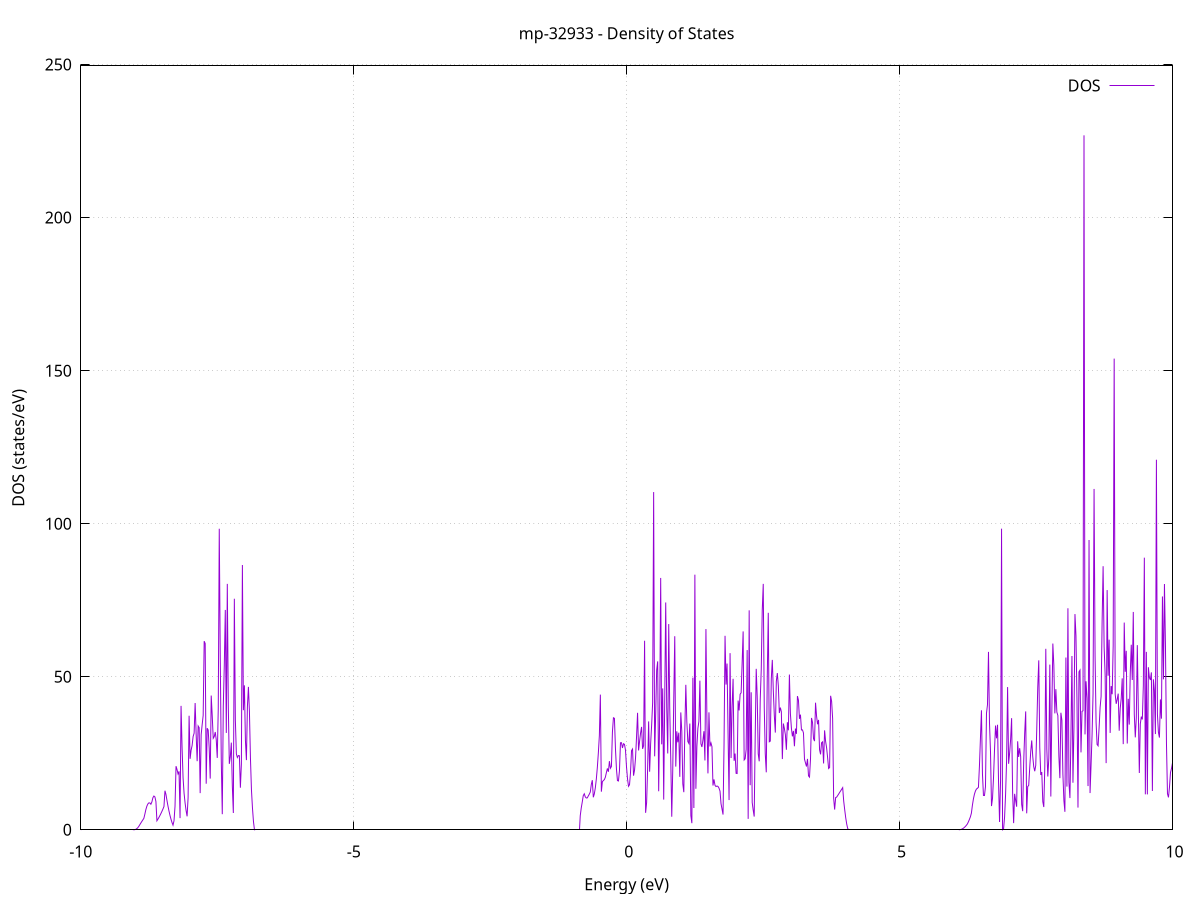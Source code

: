 set title 'mp-32933 - Density of States'
set xlabel 'Energy (eV)'
set ylabel 'DOS (states/eV)'
set grid
set xrange [-10:10]
set yrange [0:249.562]
set xzeroaxis lt -1
set terminal png size 800,600
set output 'mp-32933_dos_gnuplot.png'
plot '-' using 1:2 with lines title 'DOS'
-22.587000 0.000000
-22.568500 0.000000
-22.550100 0.000000
-22.531700 0.000000
-22.513300 0.000000
-22.494900 0.000000
-22.476400 0.000000
-22.458000 0.000000
-22.439600 0.000000
-22.421200 0.000000
-22.402800 0.000000
-22.384300 0.000000
-22.365900 0.000000
-22.347500 0.000000
-22.329100 0.000000
-22.310700 0.000000
-22.292200 0.000000
-22.273800 0.000000
-22.255400 0.000000
-22.237000 0.000000
-22.218500 0.000000
-22.200100 0.000000
-22.181700 0.000000
-22.163300 0.000000
-22.144900 0.000000
-22.126400 0.000000
-22.108000 0.000000
-22.089600 0.000000
-22.071200 0.000000
-22.052800 0.000000
-22.034300 0.000000
-22.015900 0.000000
-21.997500 0.000000
-21.979100 0.000000
-21.960700 0.000000
-21.942200 0.000000
-21.923800 0.000000
-21.905400 0.000000
-21.887000 0.000000
-21.868500 0.000000
-21.850100 0.000000
-21.831700 0.000000
-21.813300 0.000000
-21.794900 0.000000
-21.776400 0.000000
-21.758000 0.000000
-21.739600 0.000000
-21.721200 0.000000
-21.702800 0.000000
-21.684300 0.000000
-21.665900 0.000000
-21.647500 0.000000
-21.629100 0.000000
-21.610700 0.000000
-21.592200 0.000000
-21.573800 0.000000
-21.555400 0.000000
-21.537000 0.000000
-21.518500 0.000000
-21.500100 0.000000
-21.481700 0.000000
-21.463300 0.000000
-21.444900 0.000000
-21.426400 0.000000
-21.408000 0.000000
-21.389600 0.000000
-21.371200 0.000000
-21.352800 0.000000
-21.334300 0.000000
-21.315900 0.000000
-21.297500 0.000000
-21.279100 0.000000
-21.260600 0.000000
-21.242200 0.000000
-21.223800 0.000000
-21.205400 0.000000
-21.187000 0.000000
-21.168500 0.000000
-21.150100 0.000000
-21.131700 0.000000
-21.113300 0.000000
-21.094900 0.000000
-21.076400 0.000000
-21.058000 0.000000
-21.039600 0.000000
-21.021200 0.000000
-21.002800 0.000000
-20.984300 0.000000
-20.965900 0.000000
-20.947500 0.000000
-20.929100 0.000000
-20.910600 405.740900
-20.892200 0.000000
-20.873800 0.000000
-20.855400 0.000000
-20.837000 382.635800
-20.818500 0.000000
-20.800100 258.250400
-20.781700 924.060400
-20.763300 295.358100
-20.744900 224.118300
-20.726400 0.000000
-20.708000 0.000000
-20.689600 0.000000
-20.671200 0.000000
-20.652800 0.000000
-20.634300 0.000000
-20.615900 740.059800
-20.597500 21.011400
-20.579100 389.252000
-20.560600 163.058600
-20.542200 0.000000
-20.523800 0.000000
-20.505400 0.000000
-20.487000 0.000000
-20.468500 0.000000
-20.450100 0.000000
-20.431700 0.000000
-20.413300 0.000000
-20.394900 0.000000
-20.376400 0.000000
-20.358000 0.000000
-20.339600 0.000000
-20.321200 0.000000
-20.302800 0.000000
-20.284300 0.000000
-20.265900 0.000000
-20.247500 0.000000
-20.229100 0.000000
-20.210600 0.000000
-20.192200 0.000000
-20.173800 0.000000
-20.155400 0.000000
-20.137000 0.000000
-20.118500 0.000000
-20.100100 0.000000
-20.081700 0.000000
-20.063300 0.000000
-20.044900 0.000000
-20.026400 0.000000
-20.008000 0.000000
-19.989600 0.000000
-19.971200 0.000000
-19.952700 0.000000
-19.934300 0.000000
-19.915900 0.000000
-19.897500 0.000000
-19.879100 0.000000
-19.860600 0.000000
-19.842200 0.000000
-19.823800 0.000000
-19.805400 0.000000
-19.787000 0.000000
-19.768500 0.000000
-19.750100 0.000000
-19.731700 0.000000
-19.713300 0.000000
-19.694900 0.000000
-19.676400 0.000000
-19.658000 0.000000
-19.639600 0.000000
-19.621200 0.000000
-19.602700 0.000000
-19.584300 0.000000
-19.565900 0.000000
-19.547500 0.000000
-19.529100 0.000000
-19.510600 0.000000
-19.492200 0.000000
-19.473800 0.000000
-19.455400 0.000000
-19.437000 0.000000
-19.418500 0.000000
-19.400100 0.000000
-19.381700 0.000000
-19.363300 0.000000
-19.344900 0.000000
-19.326400 0.000000
-19.308000 0.000000
-19.289600 0.000000
-19.271200 0.000000
-19.252700 0.000000
-19.234300 0.000000
-19.215900 0.000000
-19.197500 0.000000
-19.179100 0.000000
-19.160600 0.000000
-19.142200 0.000000
-19.123800 0.000000
-19.105400 0.000000
-19.087000 0.000000
-19.068500 0.000000
-19.050100 0.000000
-19.031700 0.000000
-19.013300 0.000000
-18.994900 0.000000
-18.976400 0.000000
-18.958000 0.000000
-18.939600 0.000000
-18.921200 0.000000
-18.902700 0.000000
-18.884300 0.000000
-18.865900 0.000000
-18.847500 0.000000
-18.829100 0.000000
-18.810600 0.000000
-18.792200 0.000000
-18.773800 0.000000
-18.755400 0.000000
-18.737000 0.000000
-18.718500 0.000000
-18.700100 0.000000
-18.681700 0.000000
-18.663300 0.000000
-18.644800 0.000000
-18.626400 0.000000
-18.608000 0.000000
-18.589600 0.000000
-18.571200 0.000000
-18.552700 0.000000
-18.534300 0.000000
-18.515900 0.000000
-18.497500 0.000000
-18.479100 0.000000
-18.460600 0.000000
-18.442200 0.000000
-18.423800 0.000000
-18.405400 0.000000
-18.387000 0.000000
-18.368500 0.000000
-18.350100 0.000000
-18.331700 0.000000
-18.313300 0.000000
-18.294800 0.000000
-18.276400 0.000000
-18.258000 0.000000
-18.239600 0.000000
-18.221200 0.000000
-18.202700 0.000000
-18.184300 0.000000
-18.165900 0.000000
-18.147500 0.000000
-18.129100 0.000000
-18.110600 0.000000
-18.092200 0.000000
-18.073800 0.000000
-18.055400 0.000000
-18.037000 0.000000
-18.018500 0.000000
-18.000100 0.000000
-17.981700 0.000000
-17.963300 0.000000
-17.944800 0.000000
-17.926400 0.000000
-17.908000 0.000000
-17.889600 0.000000
-17.871200 0.000000
-17.852700 0.000000
-17.834300 0.000000
-17.815900 0.000000
-17.797500 0.000000
-17.779100 0.000000
-17.760600 0.000000
-17.742200 0.000000
-17.723800 0.000000
-17.705400 0.000000
-17.687000 0.000000
-17.668500 0.000000
-17.650100 0.000000
-17.631700 0.000000
-17.613300 0.000000
-17.594800 0.000000
-17.576400 0.000000
-17.558000 0.000000
-17.539600 0.000000
-17.521200 0.000000
-17.502700 0.000000
-17.484300 0.000000
-17.465900 0.000000
-17.447500 0.000000
-17.429100 0.000000
-17.410600 0.000000
-17.392200 0.000000
-17.373800 0.000000
-17.355400 0.000000
-17.336900 0.000000
-17.318500 0.000000
-17.300100 0.000000
-17.281700 0.000000
-17.263300 0.000000
-17.244800 0.000000
-17.226400 0.000000
-17.208000 0.000000
-17.189600 0.000000
-17.171200 0.000000
-17.152700 0.000000
-17.134300 0.000000
-17.115900 0.000000
-17.097500 0.000000
-17.079100 0.000000
-17.060600 0.000000
-17.042200 0.000000
-17.023800 0.000000
-17.005400 0.000000
-16.986900 0.000000
-16.968500 0.000000
-16.950100 0.000000
-16.931700 0.000000
-16.913300 0.000000
-16.894800 0.000000
-16.876400 0.000000
-16.858000 0.000000
-16.839600 0.000000
-16.821200 0.000000
-16.802700 0.000000
-16.784300 0.000000
-16.765900 0.000000
-16.747500 0.000000
-16.729100 0.000000
-16.710600 0.000000
-16.692200 0.000000
-16.673800 0.000000
-16.655400 0.000000
-16.636900 0.000000
-16.618500 0.000000
-16.600100 0.000000
-16.581700 0.000000
-16.563300 0.000000
-16.544800 0.000000
-16.526400 0.000000
-16.508000 0.000000
-16.489600 0.000000
-16.471200 0.000000
-16.452700 0.000000
-16.434300 0.000000
-16.415900 0.000000
-16.397500 0.000000
-16.379100 0.000000
-16.360600 0.000000
-16.342200 0.000000
-16.323800 0.000000
-16.305400 0.000000
-16.286900 0.000000
-16.268500 0.000000
-16.250100 0.000000
-16.231700 0.000000
-16.213300 0.000000
-16.194800 0.000000
-16.176400 0.000000
-16.158000 0.000000
-16.139600 0.000000
-16.121200 0.000000
-16.102700 0.000000
-16.084300 0.000000
-16.065900 0.000000
-16.047500 0.000000
-16.029000 0.000000
-16.010600 0.000000
-15.992200 0.000000
-15.973800 0.000000
-15.955400 0.000000
-15.936900 0.000000
-15.918500 0.000000
-15.900100 0.000000
-15.881700 0.000000
-15.863300 0.000000
-15.844800 0.000000
-15.826400 0.000000
-15.808000 0.000000
-15.789600 0.000000
-15.771200 0.000000
-15.752700 0.000000
-15.734300 0.000000
-15.715900 0.000000
-15.697500 0.000000
-15.679000 0.000000
-15.660600 0.000000
-15.642200 0.000000
-15.623800 0.000000
-15.605400 0.000000
-15.586900 0.000000
-15.568500 0.000000
-15.550100 0.000000
-15.531700 0.000000
-15.513300 0.000000
-15.494800 0.000000
-15.476400 0.000000
-15.458000 0.000000
-15.439600 0.000000
-15.421200 0.000000
-15.402700 0.000000
-15.384300 0.000000
-15.365900 0.000000
-15.347500 0.000000
-15.329000 0.000000
-15.310600 0.000000
-15.292200 0.000000
-15.273800 0.000000
-15.255400 0.000000
-15.236900 0.000000
-15.218500 0.000000
-15.200100 0.000000
-15.181700 0.000000
-15.163300 0.000000
-15.144800 0.000000
-15.126400 0.000000
-15.108000 0.000000
-15.089600 0.000000
-15.071200 0.000000
-15.052700 0.000000
-15.034300 0.000000
-15.015900 0.000000
-14.997500 0.000000
-14.979000 0.000000
-14.960600 0.000000
-14.942200 0.000000
-14.923800 0.000000
-14.905400 0.000000
-14.886900 0.000000
-14.868500 0.000000
-14.850100 0.000000
-14.831700 0.000000
-14.813300 0.000000
-14.794800 0.000000
-14.776400 0.000000
-14.758000 0.000000
-14.739600 0.000000
-14.721100 0.000000
-14.702700 0.000000
-14.684300 0.000000
-14.665900 0.000000
-14.647500 0.000000
-14.629000 0.000000
-14.610600 0.000000
-14.592200 0.000000
-14.573800 0.000000
-14.555400 0.000000
-14.536900 0.000000
-14.518500 0.000000
-14.500100 0.000000
-14.481700 0.000000
-14.463300 0.000000
-14.444800 0.000000
-14.426400 0.000000
-14.408000 0.000000
-14.389600 0.000000
-14.371100 0.000000
-14.352700 0.000000
-14.334300 0.000000
-14.315900 0.000000
-14.297500 0.000000
-14.279000 0.000000
-14.260600 0.000000
-14.242200 0.000000
-14.223800 0.000000
-14.205400 0.000000
-14.186900 0.000000
-14.168500 0.000000
-14.150100 0.000000
-14.131700 0.000000
-14.113300 0.000000
-14.094800 0.000000
-14.076400 0.000000
-14.058000 0.000000
-14.039600 0.000000
-14.021100 0.000000
-14.002700 0.000000
-13.984300 0.000000
-13.965900 0.000000
-13.947500 0.000000
-13.929000 0.000000
-13.910600 0.000000
-13.892200 0.000000
-13.873800 0.000000
-13.855400 0.000000
-13.836900 0.000000
-13.818500 0.000000
-13.800100 0.000000
-13.781700 0.000000
-13.763300 0.000000
-13.744800 0.000000
-13.726400 0.000000
-13.708000 0.000000
-13.689600 0.000000
-13.671100 0.000000
-13.652700 0.000000
-13.634300 0.000000
-13.615900 0.000000
-13.597500 0.000000
-13.579000 0.000000
-13.560600 0.000000
-13.542200 0.000000
-13.523800 0.000000
-13.505400 0.000000
-13.486900 0.000000
-13.468500 0.000000
-13.450100 0.000000
-13.431700 0.000000
-13.413200 0.000000
-13.394800 0.000000
-13.376400 0.000000
-13.358000 0.000000
-13.339600 0.000000
-13.321100 0.000000
-13.302700 0.000000
-13.284300 0.000000
-13.265900 0.000000
-13.247500 0.000000
-13.229000 0.000000
-13.210600 0.000000
-13.192200 0.000000
-13.173800 0.000000
-13.155400 0.000000
-13.136900 0.000000
-13.118500 0.000000
-13.100100 0.000000
-13.081700 0.000000
-13.063200 0.000000
-13.044800 0.000000
-13.026400 0.000000
-13.008000 0.000000
-12.989600 0.000000
-12.971100 0.000000
-12.952700 0.000000
-12.934300 0.000000
-12.915900 0.000000
-12.897500 0.000000
-12.879000 0.000000
-12.860600 0.000000
-12.842200 0.000000
-12.823800 0.000000
-12.805400 0.000000
-12.786900 0.000000
-12.768500 0.000000
-12.750100 0.000000
-12.731700 0.000000
-12.713200 0.000000
-12.694800 0.000000
-12.676400 0.000000
-12.658000 0.000000
-12.639600 0.000000
-12.621100 0.000000
-12.602700 0.000000
-12.584300 0.000000
-12.565900 0.000000
-12.547500 0.000000
-12.529000 0.000000
-12.510600 0.000000
-12.492200 0.000000
-12.473800 0.000000
-12.455400 0.000000
-12.436900 0.000000
-12.418500 0.000000
-12.400100 0.000000
-12.381700 0.000000
-12.363200 0.000000
-12.344800 0.000000
-12.326400 0.000000
-12.308000 0.000000
-12.289600 0.000000
-12.271100 0.000000
-12.252700 0.000000
-12.234300 0.000000
-12.215900 0.000000
-12.197500 0.000000
-12.179000 0.000000
-12.160600 0.000000
-12.142200 0.000000
-12.123800 0.000000
-12.105300 0.000000
-12.086900 0.000000
-12.068500 0.000000
-12.050100 0.000000
-12.031700 0.000000
-12.013200 0.000000
-11.994800 0.000000
-11.976400 0.000000
-11.958000 0.000000
-11.939600 0.000000
-11.921100 0.000000
-11.902700 0.000000
-11.884300 0.000000
-11.865900 0.000000
-11.847500 0.000000
-11.829000 0.000000
-11.810600 0.000000
-11.792200 0.000000
-11.773800 0.000000
-11.755300 0.000000
-11.736900 0.000000
-11.718500 0.000000
-11.700100 0.000000
-11.681700 0.000000
-11.663200 0.000000
-11.644800 0.000000
-11.626400 0.000000
-11.608000 0.000000
-11.589600 0.000000
-11.571100 0.000000
-11.552700 0.000000
-11.534300 0.000000
-11.515900 0.000000
-11.497500 0.000000
-11.479000 0.000000
-11.460600 0.000000
-11.442200 0.000000
-11.423800 0.000000
-11.405300 0.000000
-11.386900 0.000000
-11.368500 0.000000
-11.350100 0.000000
-11.331700 0.000000
-11.313200 0.000000
-11.294800 0.000000
-11.276400 0.000000
-11.258000 0.000000
-11.239600 0.000000
-11.221100 0.000000
-11.202700 0.000000
-11.184300 0.000000
-11.165900 0.000000
-11.147500 0.000000
-11.129000 0.000000
-11.110600 0.000000
-11.092200 0.000000
-11.073800 0.000000
-11.055300 0.000000
-11.036900 0.000000
-11.018500 0.000000
-11.000100 0.000000
-10.981700 0.000000
-10.963200 0.000000
-10.944800 0.000000
-10.926400 0.000000
-10.908000 0.000000
-10.889600 0.000000
-10.871100 0.000000
-10.852700 0.000000
-10.834300 0.000000
-10.815900 0.000000
-10.797400 0.000000
-10.779000 0.000000
-10.760600 0.000000
-10.742200 0.000000
-10.723800 0.000000
-10.705300 0.000000
-10.686900 0.000000
-10.668500 0.000000
-10.650100 0.000000
-10.631700 0.000000
-10.613200 0.000000
-10.594800 0.000000
-10.576400 0.000000
-10.558000 0.000000
-10.539600 0.000000
-10.521100 0.000000
-10.502700 0.000000
-10.484300 0.000000
-10.465900 0.000000
-10.447400 0.000000
-10.429000 0.000000
-10.410600 0.000000
-10.392200 0.000000
-10.373800 0.000000
-10.355300 0.000000
-10.336900 0.000000
-10.318500 0.000000
-10.300100 0.000000
-10.281700 0.000000
-10.263200 0.000000
-10.244800 0.000000
-10.226400 0.000000
-10.208000 0.000000
-10.189600 0.000000
-10.171100 0.000000
-10.152700 0.000000
-10.134300 0.000000
-10.115900 0.000000
-10.097400 0.000000
-10.079000 0.000000
-10.060600 0.000000
-10.042200 0.000000
-10.023800 0.000000
-10.005300 0.000000
-9.986900 0.000000
-9.968500 0.000000
-9.950100 0.000000
-9.931700 0.000000
-9.913200 0.000000
-9.894800 0.000000
-9.876400 0.000000
-9.858000 0.000000
-9.839600 0.000000
-9.821100 0.000000
-9.802700 0.000000
-9.784300 0.000000
-9.765900 0.000000
-9.747400 0.000000
-9.729000 0.000000
-9.710600 0.000000
-9.692200 0.000000
-9.673800 0.000000
-9.655300 0.000000
-9.636900 0.000000
-9.618500 0.000000
-9.600100 0.000000
-9.581700 0.000000
-9.563200 0.000000
-9.544800 0.000000
-9.526400 0.000000
-9.508000 0.000000
-9.489500 0.000000
-9.471100 0.000000
-9.452700 0.000000
-9.434300 0.000000
-9.415900 0.000000
-9.397400 0.000000
-9.379000 0.000000
-9.360600 0.000000
-9.342200 0.000000
-9.323800 0.000000
-9.305300 0.000000
-9.286900 0.000000
-9.268500 0.000000
-9.250100 0.000000
-9.231700 0.000000
-9.213200 0.000000
-9.194800 0.000000
-9.176400 0.000000
-9.158000 0.000000
-9.139500 0.000000
-9.121100 0.000000
-9.102700 0.000000
-9.084300 0.000000
-9.065900 0.000000
-9.047400 0.000000
-9.029000 0.000000
-9.010600 0.030300
-8.992200 0.153700
-8.973800 0.372200
-8.955300 0.685700
-8.936900 1.124100
-8.918500 1.669200
-8.900100 2.201600
-8.881700 2.721500
-8.863200 3.228700
-8.844800 3.723300
-8.826400 5.088800
-8.808000 6.589100
-8.789500 7.706300
-8.771100 8.440400
-8.752700 8.791400
-8.734300 8.759300
-8.715900 8.344100
-8.697400 9.115200
-8.679000 10.475200
-8.660600 11.025800
-8.642200 10.728600
-8.623800 9.229700
-8.605300 2.946200
-8.586900 3.474100
-8.568500 4.046700
-8.550100 4.664100
-8.531700 5.326300
-8.513200 6.033200
-8.494800 6.784900
-8.476400 7.581400
-8.458000 12.761000
-8.439500 11.526500
-8.421100 9.539100
-8.402700 7.737000
-8.384300 6.120400
-8.365900 4.689200
-8.347400 3.443300
-8.329000 2.382800
-8.310600 1.507700
-8.292200 2.956300
-8.273800 7.685200
-8.255300 20.777600
-8.236900 19.678100
-8.218500 18.260500
-8.200100 19.077100
-8.181600 3.810000
-8.163200 40.487200
-8.144800 27.098100
-8.126400 17.017200
-8.108000 11.937300
-8.089500 8.794700
-8.071100 6.279900
-8.052700 4.392800
-8.034300 10.440100
-8.015900 37.263500
-7.997400 23.185800
-7.979000 26.001600
-7.960600 27.527800
-7.942200 30.466500
-7.923800 31.555600
-7.905300 41.409700
-7.886900 31.302000
-7.868500 22.404200
-7.850100 33.913900
-7.831600 33.359400
-7.813200 11.972400
-7.794800 31.083600
-7.776400 34.343800
-7.758000 37.365800
-7.739500 61.620100
-7.721100 60.845000
-7.702700 15.035000
-7.684300 33.180400
-7.665900 32.579400
-7.647400 26.675000
-7.629000 16.732400
-7.610600 43.847400
-7.592200 37.262900
-7.573800 29.880200
-7.555300 30.424700
-7.536900 31.931900
-7.518500 29.402300
-7.500100 23.472300
-7.481600 39.505200
-7.463200 98.345000
-7.444800 56.050400
-7.426400 22.756800
-7.408000 5.097500
-7.389500 40.378900
-7.371100 53.766900
-7.352700 71.811400
-7.334300 31.641400
-7.315900 80.332700
-7.297400 40.212200
-7.279000 21.530200
-7.260600 23.867700
-7.242200 28.470100
-7.223800 14.234000
-7.205300 5.485900
-7.186900 75.470000
-7.168500 35.905000
-7.150100 24.813600
-7.131600 23.608500
-7.113200 24.246400
-7.094800 24.197000
-7.076400 13.746000
-7.058000 21.456200
-7.039500 86.494000
-7.021100 39.075000
-7.002700 47.175200
-6.984300 29.309500
-6.965900 22.757000
-6.947400 40.326300
-6.929000 46.676500
-6.910600 38.616600
-6.892200 23.583300
-6.873700 13.095900
-6.855300 7.200500
-6.836900 2.733700
-6.818500 0.000000
-6.800100 0.000000
-6.781600 0.000000
-6.763200 0.000000
-6.744800 0.000000
-6.726400 0.000000
-6.708000 0.000000
-6.689500 0.000000
-6.671100 0.000000
-6.652700 0.000000
-6.634300 0.000000
-6.615900 0.000000
-6.597400 0.000000
-6.579000 0.000000
-6.560600 0.000000
-6.542200 0.000000
-6.523700 0.000000
-6.505300 0.000000
-6.486900 0.000000
-6.468500 0.000000
-6.450100 0.000000
-6.431600 0.000000
-6.413200 0.000000
-6.394800 0.000000
-6.376400 0.000000
-6.358000 0.000000
-6.339500 0.000000
-6.321100 0.000000
-6.302700 0.000000
-6.284300 0.000000
-6.265900 0.000000
-6.247400 0.000000
-6.229000 0.000000
-6.210600 0.000000
-6.192200 0.000000
-6.173700 0.000000
-6.155300 0.000000
-6.136900 0.000000
-6.118500 0.000000
-6.100100 0.000000
-6.081600 0.000000
-6.063200 0.000000
-6.044800 0.000000
-6.026400 0.000000
-6.008000 0.000000
-5.989500 0.000000
-5.971100 0.000000
-5.952700 0.000000
-5.934300 0.000000
-5.915900 0.000000
-5.897400 0.000000
-5.879000 0.000000
-5.860600 0.000000
-5.842200 0.000000
-5.823700 0.000000
-5.805300 0.000000
-5.786900 0.000000
-5.768500 0.000000
-5.750100 0.000000
-5.731600 0.000000
-5.713200 0.000000
-5.694800 0.000000
-5.676400 0.000000
-5.658000 0.000000
-5.639500 0.000000
-5.621100 0.000000
-5.602700 0.000000
-5.584300 0.000000
-5.565800 0.000000
-5.547400 0.000000
-5.529000 0.000000
-5.510600 0.000000
-5.492200 0.000000
-5.473700 0.000000
-5.455300 0.000000
-5.436900 0.000000
-5.418500 0.000000
-5.400100 0.000000
-5.381600 0.000000
-5.363200 0.000000
-5.344800 0.000000
-5.326400 0.000000
-5.308000 0.000000
-5.289500 0.000000
-5.271100 0.000000
-5.252700 0.000000
-5.234300 0.000000
-5.215800 0.000000
-5.197400 0.000000
-5.179000 0.000000
-5.160600 0.000000
-5.142200 0.000000
-5.123700 0.000000
-5.105300 0.000000
-5.086900 0.000000
-5.068500 0.000000
-5.050100 0.000000
-5.031600 0.000000
-5.013200 0.000000
-4.994800 0.000000
-4.976400 0.000000
-4.958000 0.000000
-4.939500 0.000000
-4.921100 0.000000
-4.902700 0.000000
-4.884300 0.000000
-4.865800 0.000000
-4.847400 0.000000
-4.829000 0.000000
-4.810600 0.000000
-4.792200 0.000000
-4.773700 0.000000
-4.755300 0.000000
-4.736900 0.000000
-4.718500 0.000000
-4.700100 0.000000
-4.681600 0.000000
-4.663200 0.000000
-4.644800 0.000000
-4.626400 0.000000
-4.608000 0.000000
-4.589500 0.000000
-4.571100 0.000000
-4.552700 0.000000
-4.534300 0.000000
-4.515800 0.000000
-4.497400 0.000000
-4.479000 0.000000
-4.460600 0.000000
-4.442200 0.000000
-4.423700 0.000000
-4.405300 0.000000
-4.386900 0.000000
-4.368500 0.000000
-4.350100 0.000000
-4.331600 0.000000
-4.313200 0.000000
-4.294800 0.000000
-4.276400 0.000000
-4.257900 0.000000
-4.239500 0.000000
-4.221100 0.000000
-4.202700 0.000000
-4.184300 0.000000
-4.165800 0.000000
-4.147400 0.000000
-4.129000 0.000000
-4.110600 0.000000
-4.092200 0.000000
-4.073700 0.000000
-4.055300 0.000000
-4.036900 0.000000
-4.018500 0.000000
-4.000100 0.000000
-3.981600 0.000000
-3.963200 0.000000
-3.944800 0.000000
-3.926400 0.000000
-3.907900 0.000000
-3.889500 0.000000
-3.871100 0.000000
-3.852700 0.000000
-3.834300 0.000000
-3.815800 0.000000
-3.797400 0.000000
-3.779000 0.000000
-3.760600 0.000000
-3.742200 0.000000
-3.723700 0.000000
-3.705300 0.000000
-3.686900 0.000000
-3.668500 0.000000
-3.650100 0.000000
-3.631600 0.000000
-3.613200 0.000000
-3.594800 0.000000
-3.576400 0.000000
-3.557900 0.000000
-3.539500 0.000000
-3.521100 0.000000
-3.502700 0.000000
-3.484300 0.000000
-3.465800 0.000000
-3.447400 0.000000
-3.429000 0.000000
-3.410600 0.000000
-3.392200 0.000000
-3.373700 0.000000
-3.355300 0.000000
-3.336900 0.000000
-3.318500 0.000000
-3.300000 0.000000
-3.281600 0.000000
-3.263200 0.000000
-3.244800 0.000000
-3.226400 0.000000
-3.207900 0.000000
-3.189500 0.000000
-3.171100 0.000000
-3.152700 0.000000
-3.134300 0.000000
-3.115800 0.000000
-3.097400 0.000000
-3.079000 0.000000
-3.060600 0.000000
-3.042200 0.000000
-3.023700 0.000000
-3.005300 0.000000
-2.986900 0.000000
-2.968500 0.000000
-2.950000 0.000000
-2.931600 0.000000
-2.913200 0.000000
-2.894800 0.000000
-2.876400 0.000000
-2.857900 0.000000
-2.839500 0.000000
-2.821100 0.000000
-2.802700 0.000000
-2.784300 0.000000
-2.765800 0.000000
-2.747400 0.000000
-2.729000 0.000000
-2.710600 0.000000
-2.692200 0.000000
-2.673700 0.000000
-2.655300 0.000000
-2.636900 0.000000
-2.618500 0.000000
-2.600000 0.000000
-2.581600 0.000000
-2.563200 0.000000
-2.544800 0.000000
-2.526400 0.000000
-2.507900 0.000000
-2.489500 0.000000
-2.471100 0.000000
-2.452700 0.000000
-2.434300 0.000000
-2.415800 0.000000
-2.397400 0.000000
-2.379000 0.000000
-2.360600 0.000000
-2.342200 0.000000
-2.323700 0.000000
-2.305300 0.000000
-2.286900 0.000000
-2.268500 0.000000
-2.250000 0.000000
-2.231600 0.000000
-2.213200 0.000000
-2.194800 0.000000
-2.176400 0.000000
-2.157900 0.000000
-2.139500 0.000000
-2.121100 0.000000
-2.102700 0.000000
-2.084300 0.000000
-2.065800 0.000000
-2.047400 0.000000
-2.029000 0.000000
-2.010600 0.000000
-1.992100 0.000000
-1.973700 0.000000
-1.955300 0.000000
-1.936900 0.000000
-1.918500 0.000000
-1.900000 0.000000
-1.881600 0.000000
-1.863200 0.000000
-1.844800 0.000000
-1.826400 0.000000
-1.807900 0.000000
-1.789500 0.000000
-1.771100 0.000000
-1.752700 0.000000
-1.734300 0.000000
-1.715800 0.000000
-1.697400 0.000000
-1.679000 0.000000
-1.660600 0.000000
-1.642100 0.000000
-1.623700 0.000000
-1.605300 0.000000
-1.586900 0.000000
-1.568500 0.000000
-1.550000 0.000000
-1.531600 0.000000
-1.513200 0.000000
-1.494800 0.000000
-1.476400 0.000000
-1.457900 0.000000
-1.439500 0.000000
-1.421100 0.000000
-1.402700 0.000000
-1.384300 0.000000
-1.365800 0.000000
-1.347400 0.000000
-1.329000 0.000000
-1.310600 0.000000
-1.292100 0.000000
-1.273700 0.000000
-1.255300 0.000000
-1.236900 0.000000
-1.218500 0.000000
-1.200000 0.000000
-1.181600 0.000000
-1.163200 0.000000
-1.144800 0.000000
-1.126400 0.000000
-1.107900 0.000000
-1.089500 0.000000
-1.071100 0.000000
-1.052700 0.000000
-1.034300 0.000000
-1.015800 0.000000
-0.997400 0.000000
-0.979000 0.000000
-0.960600 0.000000
-0.942100 0.000000
-0.923700 0.000000
-0.905300 0.000000
-0.886900 0.000000
-0.868500 0.000000
-0.850000 4.587100
-0.831600 7.126200
-0.813200 9.067800
-0.794800 11.155900
-0.776400 11.759500
-0.757900 10.765000
-0.739500 10.381200
-0.721100 10.425300
-0.702700 11.046000
-0.684200 11.634200
-0.665800 12.339100
-0.647400 14.785400
-0.629000 16.205600
-0.610600 10.616800
-0.592100 11.725400
-0.573700 13.706500
-0.555300 16.584400
-0.536900 20.367900
-0.518500 25.072500
-0.500000 30.691700
-0.481600 44.152500
-0.463200 12.445300
-0.444800 15.705500
-0.426400 16.086100
-0.407900 16.402000
-0.389500 17.191200
-0.371100 18.684900
-0.352700 20.038700
-0.334200 18.952400
-0.315800 22.418100
-0.297400 20.109800
-0.279000 20.662800
-0.260600 31.931600
-0.242100 36.586500
-0.223700 36.417000
-0.205300 26.684700
-0.186900 19.888600
-0.168500 16.073700
-0.150000 15.937100
-0.131600 19.298800
-0.113200 28.423800
-0.094800 28.448700
-0.076400 26.726400
-0.057900 28.107000
-0.039500 27.902300
-0.021100 25.998100
-0.002700 20.579000
0.015800 16.645800
0.034200 14.200400
0.052600 14.712800
0.071000 18.745700
0.089400 25.852000
0.107900 26.375200
0.126300 17.673000
0.144700 19.473600
0.163100 23.571400
0.181500 30.439600
0.200000 38.209600
0.218400 25.916200
0.236800 28.899900
0.255200 31.625300
0.273600 33.612000
0.292100 26.441700
0.310500 27.470100
0.328900 61.752900
0.347300 5.542200
0.365800 8.843600
0.384200 19.951900
0.402600 35.404800
0.421000 18.964600
0.439400 28.057600
0.457900 34.195000
0.476300 41.579900
0.494700 110.329900
0.513100 24.006200
0.531500 37.524200
0.550000 52.181600
0.568400 55.010600
0.586800 12.587700
0.605200 37.884600
0.623700 82.273700
0.642100 27.925100
0.660500 46.177400
0.678900 9.866500
0.697300 42.106600
0.715800 74.264600
0.734200 39.911400
0.752600 24.925200
0.771000 67.194300
0.789400 39.783000
0.807900 23.496000
0.826300 4.261600
0.844700 19.637900
0.863100 42.755000
0.881500 63.227300
0.900000 20.637300
0.918400 32.165500
0.936800 28.592400
0.955200 31.723400
0.973700 17.285000
0.992100 38.334800
1.010500 32.113400
1.028900 14.997700
1.047300 12.280600
1.065800 32.760100
1.084200 47.357200
1.102600 35.311600
1.121000 28.831500
1.139400 28.217800
1.157900 34.697900
1.176300 4.647600
1.194700 2.155600
1.213100 49.691500
1.231500 7.114600
1.250000 83.337600
1.268400 13.383400
1.286800 27.267000
1.305200 33.166700
1.323700 35.394200
1.342100 48.719000
1.360500 28.110400
1.378900 27.053800
1.397300 29.260700
1.415800 32.205600
1.434200 22.641100
1.452600 65.565300
1.471000 35.073400
1.489400 18.422400
1.507900 38.359200
1.526300 27.220700
1.544700 28.373400
1.563100 27.132600
1.581500 14.456000
1.600000 16.458300
1.618400 14.527400
1.636800 14.119000
1.655200 14.298700
1.673700 14.153000
1.692100 13.596400
1.710500 12.628800
1.728900 8.539700
1.747300 6.769800
1.765800 4.970000
1.784200 27.845000
1.802600 63.374800
1.821000 47.428800
1.839400 54.308900
1.857900 31.576700
1.876300 9.710600
1.894700 57.701400
1.913100 23.439600
1.931600 40.197200
1.950000 49.318000
1.968400 22.535800
1.986800 24.903600
2.005200 18.436200
2.023700 18.376500
2.042100 42.214400
2.060500 38.989400
2.078900 44.298900
2.097300 44.741800
2.115800 54.532600
2.134200 64.799700
2.152600 22.799000
2.171000 23.186400
2.189400 26.223800
2.207900 58.701600
2.226300 3.554800
2.244700 71.700400
2.263100 14.558300
2.281600 44.928100
2.300000 8.920000
2.318400 6.429400
2.336800 4.315800
2.355200 30.424900
2.373700 52.574900
2.392100 43.449200
2.410500 24.804900
2.428900 22.368200
2.447300 42.510400
2.465800 52.276500
2.484200 71.808000
2.502600 80.332000
2.521000 39.974000
2.539400 24.834300
2.557900 18.768100
2.576300 50.197400
2.594700 70.893400
2.613100 28.746400
2.631600 28.963600
2.650000 49.330800
2.668400 55.499500
2.686800 45.545500
2.705200 37.405000
2.723700 31.757200
2.742100 48.502000
2.760500 51.207300
2.778900 47.058200
2.797300 38.140100
2.815800 39.925300
2.834200 38.582200
2.852600 23.107200
2.871000 34.710700
2.889400 33.116100
2.907900 31.063900
2.926300 26.129800
2.944700 35.130400
2.963100 32.495600
2.981600 50.722900
3.000000 37.933000
3.018400 33.150400
3.036800 30.516100
3.055200 32.292400
3.073700 27.281000
3.092100 33.060200
3.110500 31.337100
3.128900 43.674000
3.147300 42.361800
3.165800 36.248000
3.184200 37.612300
3.202600 32.608600
3.221000 32.637800
3.239500 31.631300
3.257900 23.072300
3.276300 21.855300
3.294700 20.676000
3.313100 23.150600
3.331600 17.617100
3.350000 17.211000
3.368400 23.137300
3.386800 36.536400
3.405200 35.085800
3.423700 29.755400
3.442100 28.967200
3.460500 41.509700
3.478900 37.175600
3.497300 34.482500
3.515800 35.883700
3.534200 26.150300
3.552600 24.645000
3.571000 28.439600
3.589500 28.721800
3.607900 21.675000
3.626300 32.478200
3.644700 28.930700
3.663100 26.799300
3.681600 23.593000
3.700000 20.011900
3.718400 20.334300
3.736800 43.769800
3.755200 41.925200
3.773700 36.318500
3.792100 10.342800
3.810500 6.601000
3.828900 10.518900
3.847300 10.669800
3.865800 11.168400
3.884200 11.688300
3.902600 12.207900
3.921000 12.727300
3.939500 13.246500
3.957900 13.765400
3.976300 9.386700
3.994700 6.555400
4.013100 3.968000
4.031600 1.869300
4.050000 0.402100
4.068400 0.000000
4.086800 0.000000
4.105200 0.000000
4.123700 0.000000
4.142100 0.000000
4.160500 0.000000
4.178900 0.000000
4.197300 0.000000
4.215800 0.000000
4.234200 0.000000
4.252600 0.000000
4.271000 0.000000
4.289500 0.000000
4.307900 0.000000
4.326300 0.000000
4.344700 0.000000
4.363100 0.000000
4.381600 0.000000
4.400000 0.000000
4.418400 0.000000
4.436800 0.000000
4.455200 0.000000
4.473700 0.000000
4.492100 0.000000
4.510500 0.000000
4.528900 0.000000
4.547400 0.000000
4.565800 0.000000
4.584200 0.000000
4.602600 0.000000
4.621000 0.000000
4.639500 0.000000
4.657900 0.000000
4.676300 0.000000
4.694700 0.000000
4.713100 0.000000
4.731600 0.000000
4.750000 0.000000
4.768400 0.000000
4.786800 0.000000
4.805200 0.000000
4.823700 0.000000
4.842100 0.000000
4.860500 0.000000
4.878900 0.000000
4.897400 0.000000
4.915800 0.000000
4.934200 0.000000
4.952600 0.000000
4.971000 0.000000
4.989500 0.000000
5.007900 0.000000
5.026300 0.000000
5.044700 0.000000
5.063100 0.000000
5.081600 0.000000
5.100000 0.000000
5.118400 0.000000
5.136800 0.000000
5.155200 0.000000
5.173700 0.000000
5.192100 0.000000
5.210500 0.000000
5.228900 0.000000
5.247400 0.000000
5.265800 0.000000
5.284200 0.000000
5.302600 0.000000
5.321000 0.000000
5.339500 0.000000
5.357900 0.000000
5.376300 0.000000
5.394700 0.000000
5.413100 0.000000
5.431600 0.000000
5.450000 0.000000
5.468400 0.000000
5.486800 0.000000
5.505200 0.000000
5.523700 0.000000
5.542100 0.000000
5.560500 0.000000
5.578900 0.000000
5.597400 0.000000
5.615800 0.000000
5.634200 0.000000
5.652600 0.000000
5.671000 0.000000
5.689500 0.000000
5.707900 0.000000
5.726300 0.000000
5.744700 0.000000
5.763100 0.000000
5.781600 0.000000
5.800000 0.000000
5.818400 0.000000
5.836800 0.000000
5.855300 0.000000
5.873700 0.000000
5.892100 0.000000
5.910500 0.000000
5.928900 0.000000
5.947400 0.000000
5.965800 0.000000
5.984200 0.000000
6.002600 0.000000
6.021000 0.000000
6.039500 0.000000
6.057900 0.000000
6.076300 0.000000
6.094700 0.012300
6.113100 0.061600
6.131600 0.150900
6.150000 0.295500
6.168400 0.498800
6.186800 0.760500
6.205300 1.080700
6.223700 1.459500
6.242100 1.896800
6.260500 2.580900
6.278900 3.366100
6.297400 4.228900
6.315800 5.429300
6.334200 7.991000
6.352600 10.045200
6.371000 11.592100
6.389500 12.646500
6.407900 13.292500
6.426300 13.543200
6.444700 13.879000
6.463100 20.734200
6.481600 29.933000
6.500000 39.029100
6.518400 18.266100
6.536800 11.212000
6.555300 11.193000
6.573700 14.056000
6.592100 38.061700
6.610500 40.849800
6.628900 58.111800
6.647400 34.941300
6.665800 25.509500
6.684200 7.745200
6.702600 10.269100
6.721000 17.015600
6.739500 26.158300
6.757900 34.056200
6.776300 29.879600
6.794700 34.307300
6.813100 15.646000
6.831600 2.549100
6.850000 16.162600
6.868400 98.370800
6.886800 0.000000
6.905300 0.303000
6.923700 4.116100
6.942100 11.536900
6.960500 22.565500
6.978900 46.611800
6.997400 21.551800
7.015800 25.007200
7.034200 29.478400
7.052600 36.461800
7.071000 12.230800
7.089500 2.177300
7.107900 11.740800
7.126300 9.583200
7.144700 7.540600
7.163200 28.902600
7.181600 23.787900
7.200000 26.653800
7.218400 23.944700
7.236800 8.306100
7.255300 6.079500
7.273700 22.117400
7.292100 31.572000
7.310500 38.669700
7.328900 5.372700
7.347400 14.108600
7.365800 14.497100
7.384200 20.204000
7.402600 25.506000
7.421000 29.194400
7.439500 23.981100
7.457900 20.618600
7.476300 19.132600
7.494700 21.044300
7.513200 32.740900
7.531600 46.588400
7.550000 55.360000
7.568400 26.831000
7.586800 17.909600
7.605300 18.855800
7.623700 9.204200
7.642100 7.431000
7.660500 20.552600
7.678900 59.124000
7.697400 26.402400
7.715800 17.392400
7.734200 23.385200
7.752600 53.961000
7.771000 10.873100
7.789500 38.726300
7.807900 60.832000
7.826300 53.738900
7.844700 38.033900
7.863200 45.930500
7.881600 38.442300
7.900000 37.343900
7.918400 24.027100
7.936800 16.866000
7.955300 38.233300
7.973700 35.806600
7.992100 18.208500
8.010500 9.534400
8.028900 5.867500
8.047400 56.280400
8.065800 14.105500
8.084200 72.373600
8.102600 15.481600
8.121000 10.368200
8.139500 30.751400
8.157900 56.766200
8.176300 15.363500
8.194700 33.759500
8.213200 70.472400
8.231600 63.389600
8.250000 42.384300
8.268400 7.249900
8.286800 51.591900
8.305300 52.161600
8.323700 25.286100
8.342100 38.682200
8.360500 38.879500
8.378900 226.874400
8.397400 31.158500
8.415800 48.511600
8.434200 42.988400
8.452600 14.272600
8.471100 94.667600
8.489500 11.993200
8.507900 21.076100
8.526300 30.890800
8.544700 44.495600
8.563200 111.339000
8.581600 56.825200
8.600000 35.124100
8.618400 27.895100
8.636800 27.432000
8.655300 33.313900
8.673700 39.932400
8.692100 43.573200
8.710500 67.755900
8.728900 86.103900
8.747400 59.810500
8.765800 50.670400
8.784200 21.765600
8.802600 78.313500
8.821100 50.333000
8.839500 62.113300
8.857900 31.644900
8.876300 46.955700
8.894700 44.276700
8.913200 60.043200
8.931600 153.931700
8.950000 44.328500
8.968400 41.147400
8.986800 42.610100
9.005300 44.480100
9.023700 32.363300
9.042100 39.669000
9.060500 42.844100
9.078900 49.474800
9.097400 27.974600
9.115800 67.691700
9.134200 51.621800
9.152600 58.468200
9.171100 28.184000
9.189500 42.793400
9.207900 34.365300
9.226300 51.173000
9.244700 60.448500
9.263200 48.935600
9.281600 71.167500
9.300000 37.749500
9.318400 30.186600
9.336800 36.558400
9.355300 60.324700
9.373700 39.323700
9.392100 18.554000
9.410500 34.598000
9.428900 36.964600
9.447400 36.048000
9.465800 47.067300
9.484200 88.898300
9.502600 11.577600
9.521100 58.121400
9.539500 11.550300
9.557900 53.107900
9.576300 49.741400
9.594700 48.937600
9.613200 51.417900
9.631600 12.675100
9.650000 49.154000
9.668400 45.503600
9.686800 31.268200
9.705300 120.897100
9.723700 37.734600
9.742100 31.870100
9.760500 30.119300
9.779000 42.578800
9.797400 36.294400
9.815800 76.217900
9.834200 49.141200
9.852600 80.298000
9.871100 60.058200
9.889500 28.137000
9.907900 11.770600
9.926300 10.584300
9.944700 13.927000
9.963200 18.721200
9.981600 20.007600
10.000000 21.854500
10.018400 25.945100
10.036800 22.315900
10.055300 21.036100
10.073700 19.944500
10.092100 19.713400
10.110500 20.564200
10.129000 22.598800
10.147400 28.316200
10.165800 22.326700
10.184200 21.593500
10.202600 26.608600
10.221100 26.430500
10.239500 28.642600
10.257900 30.468000
10.276300 50.112100
10.294700 59.517200
10.313200 17.820500
10.331600 11.577700
10.350000 22.151300
10.368400 29.227700
10.386800 29.942100
10.405300 29.698800
10.423700 43.178700
10.442100 26.140600
10.460500 17.732500
10.479000 17.790600
10.497400 17.518100
10.515800 17.937800
10.534200 19.703500
10.552600 21.205800
10.571100 22.445000
10.589500 18.262600
10.607900 20.815200
10.626300 22.606400
10.644700 24.054900
10.663200 21.298200
10.681600 16.157500
10.700000 20.208900
10.718400 25.445300
10.736800 24.029600
10.755300 23.915400
10.773700 26.112200
10.792100 26.385900
10.810500 26.240600
10.829000 25.779900
10.847400 24.862200
10.865800 30.520200
10.884200 22.407200
10.902600 23.531600
10.921100 30.908500
10.939500 33.251900
10.957900 45.147700
10.976300 37.211400
10.994700 42.255300
11.013200 39.615600
11.031600 35.161800
11.050000 19.721600
11.068400 19.873700
11.086900 14.749700
11.105300 13.388400
11.123700 17.600100
11.142100 25.702600
11.160500 36.450200
11.179000 34.697000
11.197400 74.628100
11.215800 13.353000
11.234200 16.008200
11.252600 30.829000
11.271100 72.204700
11.289500 64.913000
11.307900 21.392900
11.326300 9.722100
11.344700 37.452100
11.363200 37.213300
11.381600 23.645000
11.400000 18.852300
11.418400 51.896900
11.436900 51.462100
11.455300 33.733500
11.473700 28.001900
11.492100 21.769800
11.510500 18.914200
11.529000 15.688600
11.547400 10.246800
11.565800 11.750000
11.584200 23.322900
11.602600 25.473200
11.621100 25.025000
11.639500 26.176700
11.657900 22.477500
11.676300 13.324300
11.694700 12.671700
11.713200 34.803500
11.731600 35.137700
11.750000 36.270700
11.768400 32.053200
11.786900 15.683800
11.805300 14.223200
11.823700 15.061300
11.842100 16.139100
11.860500 17.618300
11.879000 9.444300
11.897400 7.390500
11.915800 8.512100
11.934200 22.881000
11.952600 20.277200
11.971100 18.651100
11.989500 18.551400
12.007900 19.095300
12.026300 20.129900
12.044700 32.900700
12.063200 15.709300
12.081600 15.844600
12.100000 17.818800
12.118400 21.358900
12.136900 20.243800
12.155300 19.092100
12.173700 17.796200
12.192100 16.351100
12.210500 13.127700
12.229000 15.221800
12.247400 18.854600
12.265800 19.795000
12.284200 21.082200
12.302600 20.999800
12.321100 17.938800
12.339500 25.812300
12.357900 25.224000
12.376300 23.771800
12.394800 21.299800
12.413200 19.725800
12.431600 6.099600
12.450000 5.673000
12.468400 7.557200
12.486900 9.011600
12.505300 10.036400
12.523700 10.631500
12.542100 10.796900
12.560500 10.532500
12.579000 12.997700
12.597400 0.000000
12.615800 0.000000
12.634200 0.000000
12.652600 0.000000
12.671100 0.000000
12.689500 0.000000
12.707900 0.000000
12.726300 0.000000
12.744800 0.000000
12.763200 0.000000
12.781600 0.000000
12.800000 0.000000
12.818400 0.000000
12.836900 0.000000
12.855300 0.000000
12.873700 0.000000
12.892100 0.000000
12.910500 0.000000
12.929000 0.000000
12.947400 0.000000
12.965800 0.000000
12.984200 0.000000
13.002600 0.000000
13.021100 0.000000
13.039500 0.000000
13.057900 0.000000
13.076300 0.000000
13.094800 0.000000
13.113200 0.000000
13.131600 0.000000
13.150000 0.000000
13.168400 0.000000
13.186900 0.000000
13.205300 0.000000
13.223700 0.000000
13.242100 0.000000
13.260500 0.000000
13.279000 0.000000
13.297400 0.000000
13.315800 0.000000
13.334200 0.000000
13.352600 0.000000
13.371100 0.000000
13.389500 0.000000
13.407900 0.000000
13.426300 0.000000
13.444800 0.000000
13.463200 0.000000
13.481600 0.000000
13.500000 0.000000
13.518400 0.000000
13.536900 0.000000
13.555300 0.000000
13.573700 0.000000
13.592100 0.000000
13.610500 0.000000
13.629000 0.000000
13.647400 0.000000
13.665800 0.000000
13.684200 0.000000
13.702700 0.000000
13.721100 0.000000
13.739500 0.000000
13.757900 0.000000
13.776300 0.000000
13.794800 0.000000
13.813200 0.000000
13.831600 0.000000
13.850000 0.000000
13.868400 0.000000
13.886900 0.000000
13.905300 0.000000
13.923700 0.000000
13.942100 0.000000
13.960500 0.000000
13.979000 0.000000
13.997400 0.000000
14.015800 0.000000
14.034200 0.000000
14.052700 0.000000
14.071100 0.000000
14.089500 0.000000
14.107900 0.000000
14.126300 0.000000
14.144800 0.000000
14.163200 0.000000
14.181600 0.000000
14.200000 0.000000
14.218400 0.000000
14.236900 0.000000
14.255300 0.000000
e
